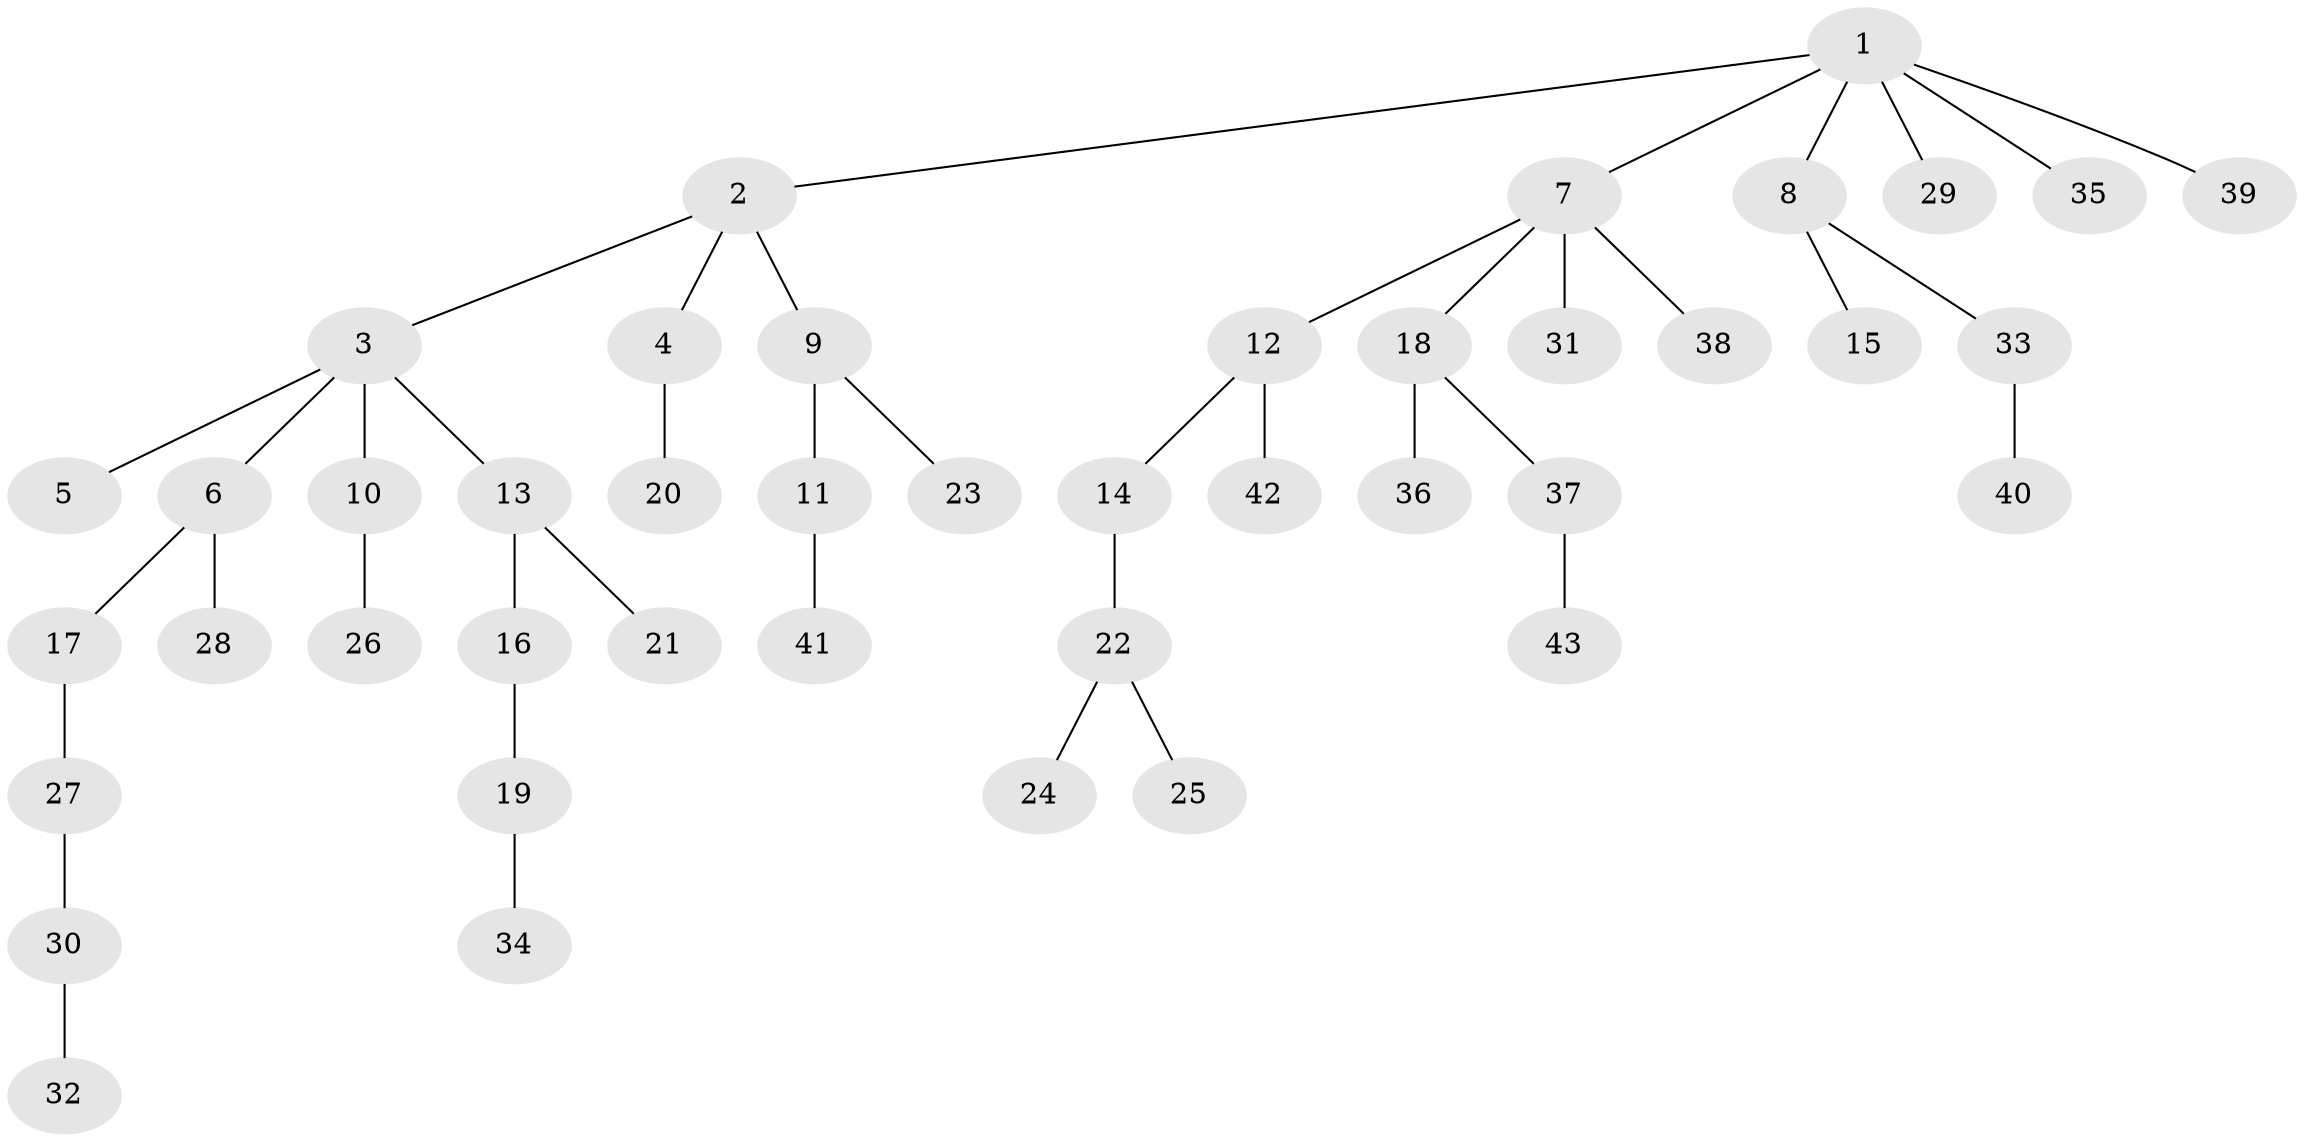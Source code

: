 // original degree distribution, {7: 0.014084507042253521, 4: 0.09859154929577464, 5: 0.014084507042253521, 2: 0.18309859154929578, 6: 0.014084507042253521, 1: 0.5352112676056338, 3: 0.14084507042253522}
// Generated by graph-tools (version 1.1) at 2025/51/03/04/25 22:51:43]
// undirected, 43 vertices, 42 edges
graph export_dot {
  node [color=gray90,style=filled];
  1;
  2;
  3;
  4;
  5;
  6;
  7;
  8;
  9;
  10;
  11;
  12;
  13;
  14;
  15;
  16;
  17;
  18;
  19;
  20;
  21;
  22;
  23;
  24;
  25;
  26;
  27;
  28;
  29;
  30;
  31;
  32;
  33;
  34;
  35;
  36;
  37;
  38;
  39;
  40;
  41;
  42;
  43;
  1 -- 2 [weight=1.0];
  1 -- 7 [weight=1.0];
  1 -- 8 [weight=1.0];
  1 -- 29 [weight=1.0];
  1 -- 35 [weight=1.0];
  1 -- 39 [weight=1.0];
  2 -- 3 [weight=1.0];
  2 -- 4 [weight=1.0];
  2 -- 9 [weight=1.0];
  3 -- 5 [weight=1.0];
  3 -- 6 [weight=1.0];
  3 -- 10 [weight=1.0];
  3 -- 13 [weight=1.0];
  4 -- 20 [weight=1.0];
  6 -- 17 [weight=1.0];
  6 -- 28 [weight=1.0];
  7 -- 12 [weight=1.0];
  7 -- 18 [weight=1.0];
  7 -- 31 [weight=1.0];
  7 -- 38 [weight=1.0];
  8 -- 15 [weight=1.0];
  8 -- 33 [weight=1.0];
  9 -- 11 [weight=1.0];
  9 -- 23 [weight=1.0];
  10 -- 26 [weight=1.0];
  11 -- 41 [weight=1.0];
  12 -- 14 [weight=1.0];
  12 -- 42 [weight=1.0];
  13 -- 16 [weight=1.0];
  13 -- 21 [weight=1.0];
  14 -- 22 [weight=1.0];
  16 -- 19 [weight=1.0];
  17 -- 27 [weight=1.0];
  18 -- 36 [weight=1.0];
  18 -- 37 [weight=1.0];
  19 -- 34 [weight=1.0];
  22 -- 24 [weight=1.0];
  22 -- 25 [weight=1.0];
  27 -- 30 [weight=1.0];
  30 -- 32 [weight=1.0];
  33 -- 40 [weight=1.0];
  37 -- 43 [weight=1.0];
}
